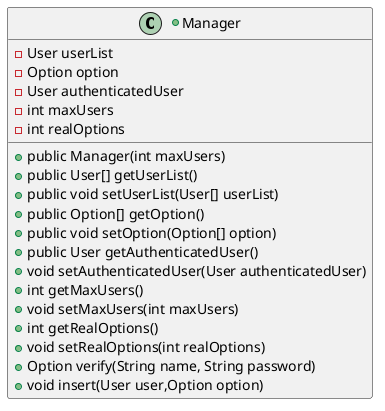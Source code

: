 @startuml
+class Manager{
    -User userList
    -Option option
    -User authenticatedUser
    -int maxUsers
    -int realOptions


    +public Manager(int maxUsers)
    +public User[] getUserList()
    +public void setUserList(User[] userList)
    +public Option[] getOption()
    +public void setOption(Option[] option)
    +public User getAuthenticatedUser()
    +void setAuthenticatedUser(User authenticatedUser)
    +int getMaxUsers()
    +void setMaxUsers(int maxUsers)
    +int getRealOptions()
    +void setRealOptions(int realOptions)
    +Option verify(String name, String password)
    +void insert(User user,Option option)



}
@enduml